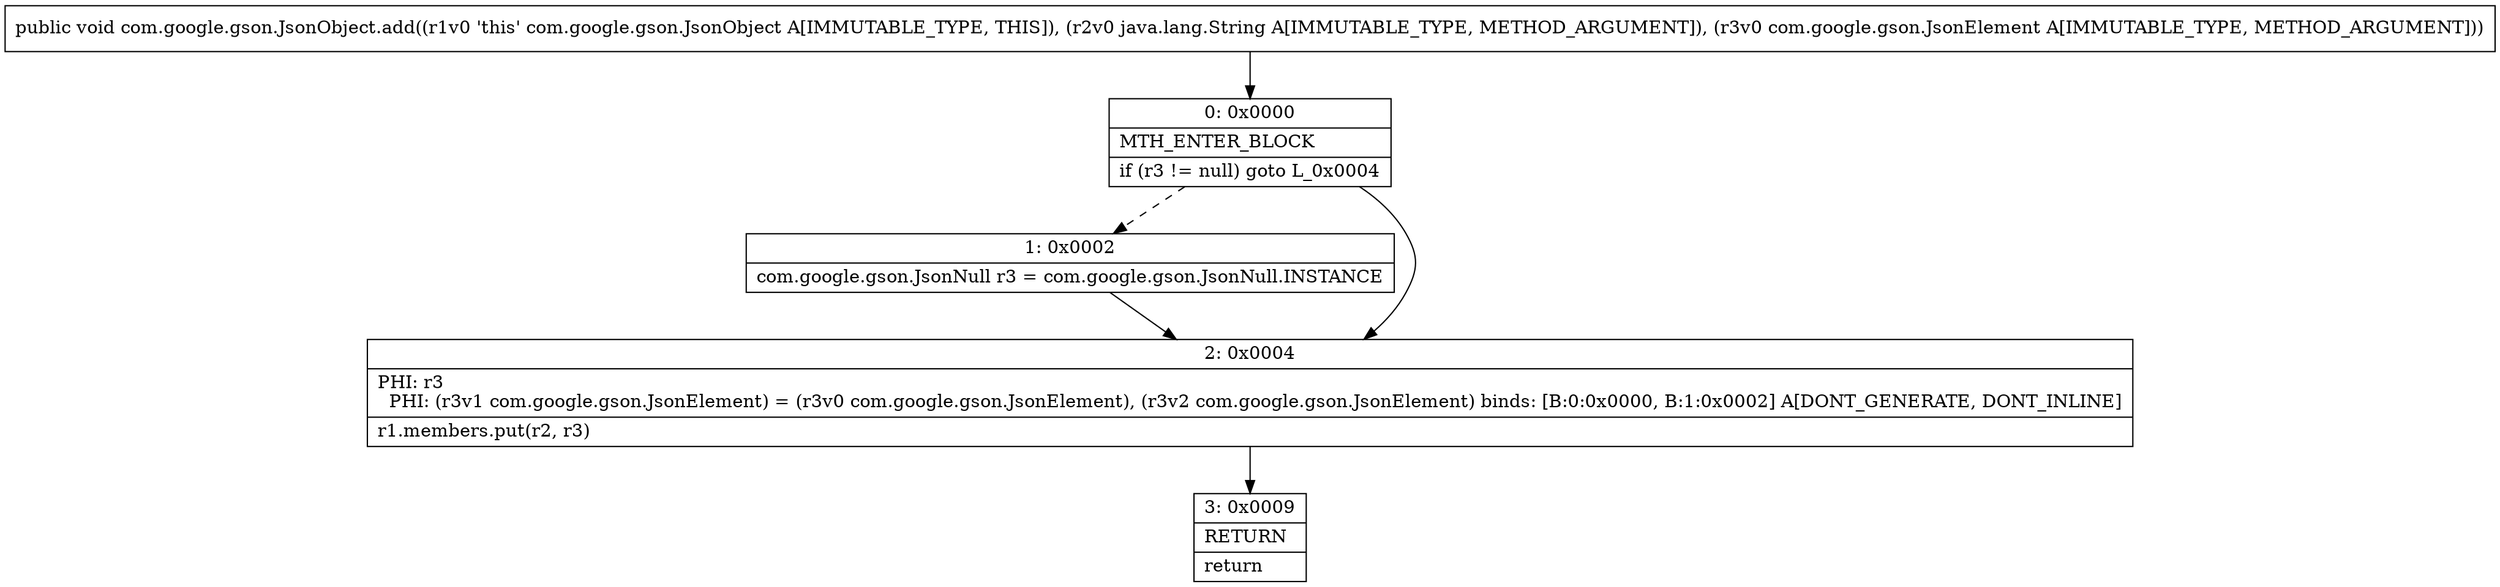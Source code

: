digraph "CFG forcom.google.gson.JsonObject.add(Ljava\/lang\/String;Lcom\/google\/gson\/JsonElement;)V" {
Node_0 [shape=record,label="{0\:\ 0x0000|MTH_ENTER_BLOCK\l|if (r3 != null) goto L_0x0004\l}"];
Node_1 [shape=record,label="{1\:\ 0x0002|com.google.gson.JsonNull r3 = com.google.gson.JsonNull.INSTANCE\l}"];
Node_2 [shape=record,label="{2\:\ 0x0004|PHI: r3 \l  PHI: (r3v1 com.google.gson.JsonElement) = (r3v0 com.google.gson.JsonElement), (r3v2 com.google.gson.JsonElement) binds: [B:0:0x0000, B:1:0x0002] A[DONT_GENERATE, DONT_INLINE]\l|r1.members.put(r2, r3)\l}"];
Node_3 [shape=record,label="{3\:\ 0x0009|RETURN\l|return\l}"];
MethodNode[shape=record,label="{public void com.google.gson.JsonObject.add((r1v0 'this' com.google.gson.JsonObject A[IMMUTABLE_TYPE, THIS]), (r2v0 java.lang.String A[IMMUTABLE_TYPE, METHOD_ARGUMENT]), (r3v0 com.google.gson.JsonElement A[IMMUTABLE_TYPE, METHOD_ARGUMENT])) }"];
MethodNode -> Node_0;
Node_0 -> Node_1[style=dashed];
Node_0 -> Node_2;
Node_1 -> Node_2;
Node_2 -> Node_3;
}

